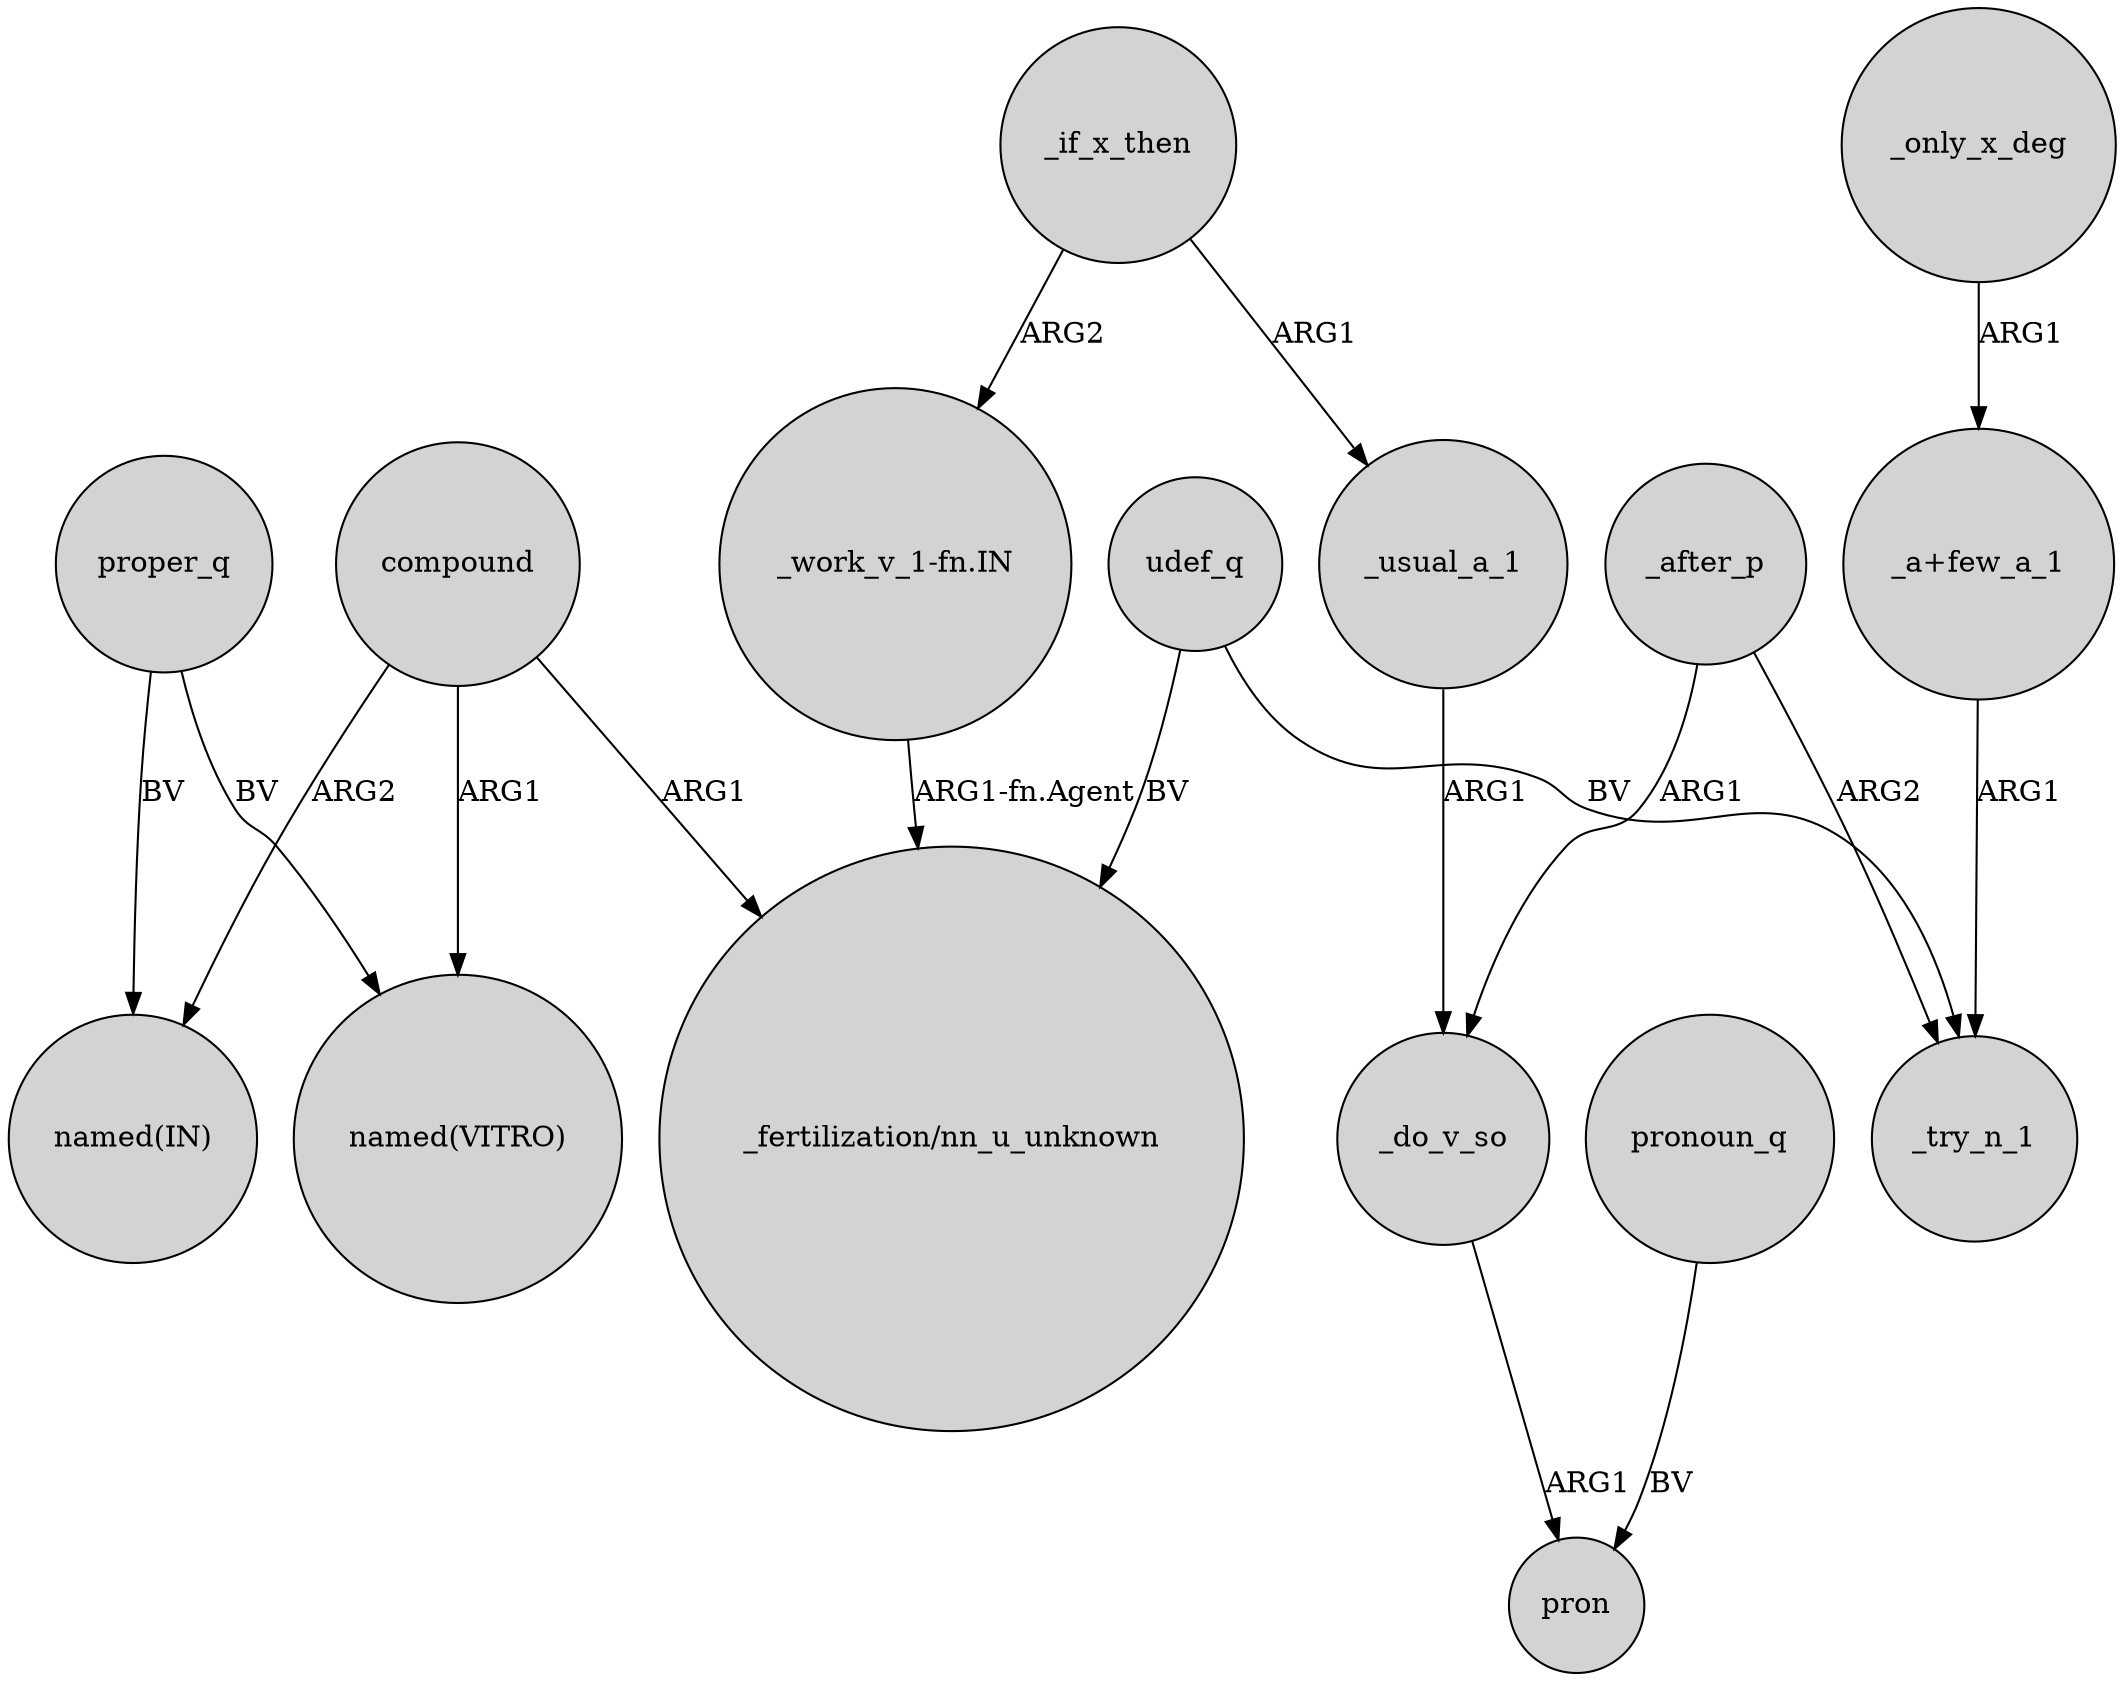 digraph {
	node [shape=circle style=filled]
	compound -> "named(IN)" [label=ARG2]
	"_work_v_1-fn.IN" -> "_fertilization/nn_u_unknown" [label="ARG1-fn.Agent"]
	_after_p -> _do_v_so [label=ARG1]
	_do_v_so -> pron [label=ARG1]
	compound -> "named(VITRO)" [label=ARG1]
	_usual_a_1 -> _do_v_so [label=ARG1]
	_if_x_then -> _usual_a_1 [label=ARG1]
	compound -> "_fertilization/nn_u_unknown" [label=ARG1]
	proper_q -> "named(VITRO)" [label=BV]
	udef_q -> _try_n_1 [label=BV]
	udef_q -> "_fertilization/nn_u_unknown" [label=BV]
	_after_p -> _try_n_1 [label=ARG2]
	proper_q -> "named(IN)" [label=BV]
	_if_x_then -> "_work_v_1-fn.IN" [label=ARG2]
	_only_x_deg -> "_a+few_a_1" [label=ARG1]
	"_a+few_a_1" -> _try_n_1 [label=ARG1]
	pronoun_q -> pron [label=BV]
}
